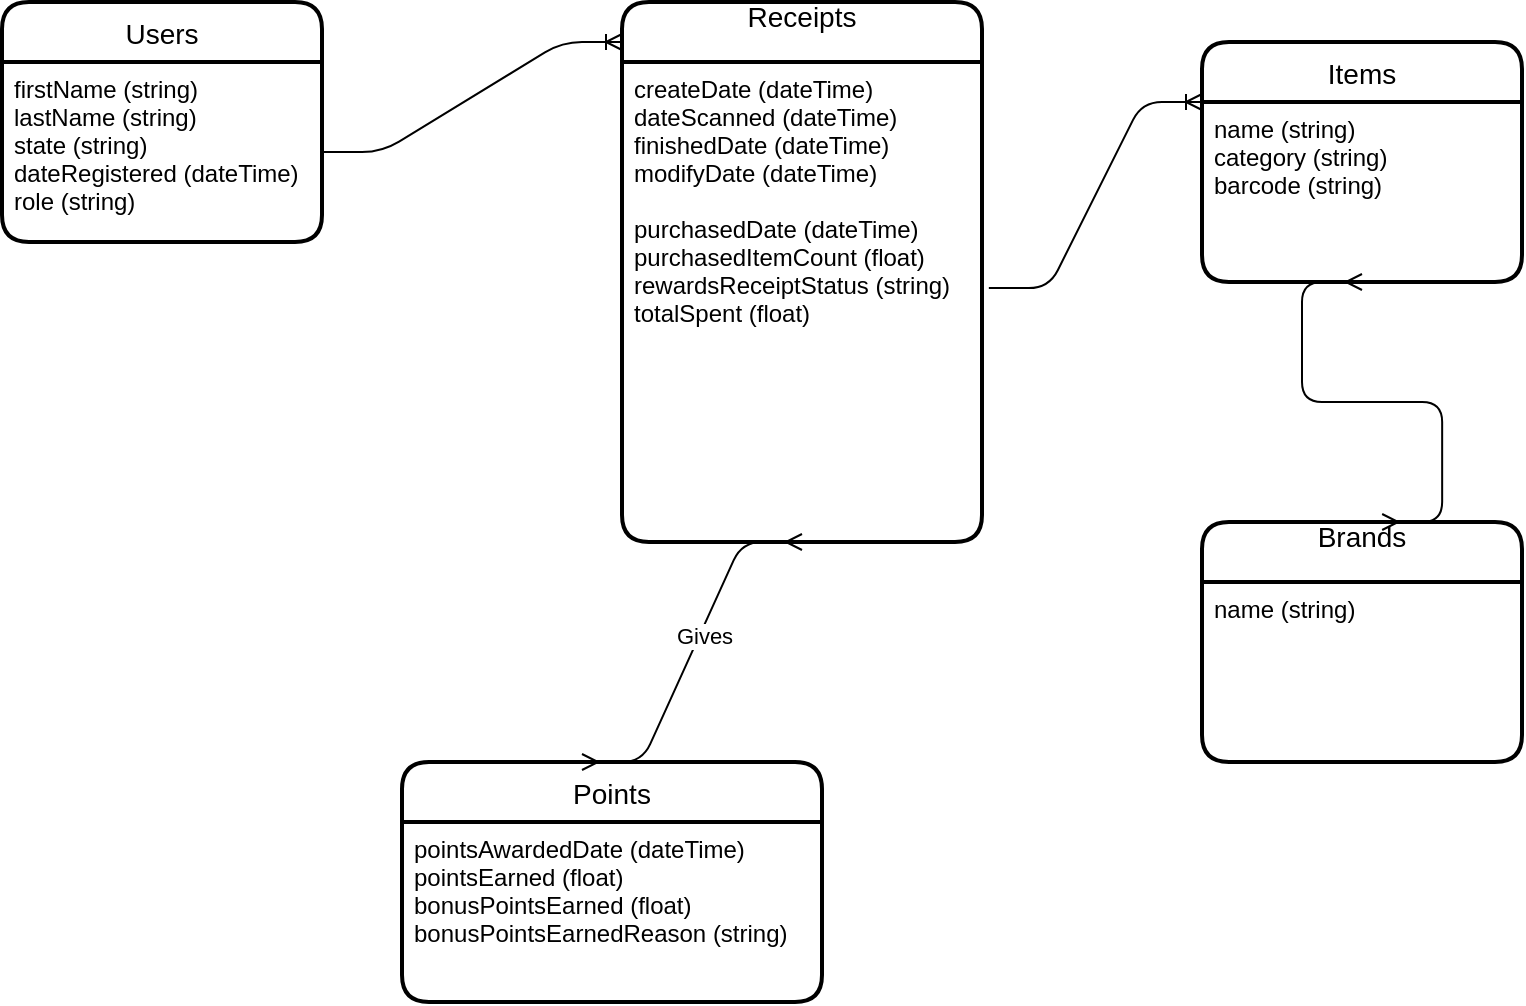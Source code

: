 <mxfile version="15.1.4" type="device"><diagram id="R2lEEEUBdFMjLlhIrx00" name="Page-1"><mxGraphModel dx="2272" dy="737" grid="1" gridSize="10" guides="1" tooltips="1" connect="1" arrows="1" fold="1" page="1" pageScale="1" pageWidth="850" pageHeight="1100" math="0" shadow="0" extFonts="Permanent Marker^https://fonts.googleapis.com/css?family=Permanent+Marker"><root><mxCell id="0"/><mxCell id="1" parent="0"/><mxCell id="gXFZlB6ml3SqL0qcCYv3-14" value="Users" style="swimlane;childLayout=stackLayout;horizontal=1;startSize=30;horizontalStack=0;rounded=1;fontSize=14;fontStyle=0;strokeWidth=2;resizeParent=0;resizeLast=1;shadow=0;dashed=0;align=center;" vertex="1" parent="1"><mxGeometry y="180" width="160" height="120" as="geometry"/></mxCell><mxCell id="gXFZlB6ml3SqL0qcCYv3-15" value="firstName (string)&#10;lastName (string)&#10;state (string) &#10;dateRegistered (dateTime)&#10;role (string)&#10;" style="align=left;strokeColor=none;fillColor=none;spacingLeft=4;fontSize=12;verticalAlign=top;resizable=0;rotatable=0;part=1;" vertex="1" parent="gXFZlB6ml3SqL0qcCYv3-14"><mxGeometry y="30" width="160" height="90" as="geometry"/></mxCell><mxCell id="gXFZlB6ml3SqL0qcCYv3-28" value="Receipts&#10;" style="swimlane;childLayout=stackLayout;horizontal=1;startSize=30;horizontalStack=0;rounded=1;fontSize=14;fontStyle=0;strokeWidth=2;resizeParent=0;resizeLast=1;shadow=0;dashed=0;align=center;" vertex="1" parent="1"><mxGeometry x="310" y="180" width="180" height="270" as="geometry"/></mxCell><mxCell id="gXFZlB6ml3SqL0qcCYv3-29" value="createDate (dateTime)&#10;dateScanned (dateTime)&#10;finishedDate (dateTime)&#10;modifyDate (dateTime)&#10;&#10;purchasedDate (dateTime)&#10;purchasedItemCount (float)&#10;rewardsReceiptStatus (string)&#10;totalSpent (float)&#10;" style="align=left;strokeColor=none;fillColor=none;spacingLeft=4;fontSize=12;verticalAlign=top;resizable=0;rotatable=0;part=1;" vertex="1" parent="gXFZlB6ml3SqL0qcCYv3-28"><mxGeometry y="30" width="180" height="240" as="geometry"/></mxCell><mxCell id="gXFZlB6ml3SqL0qcCYv3-40" value="Brands&#10;" style="swimlane;childLayout=stackLayout;horizontal=1;startSize=30;horizontalStack=0;rounded=1;fontSize=14;fontStyle=0;strokeWidth=2;resizeParent=0;resizeLast=1;shadow=0;dashed=0;align=center;" vertex="1" parent="1"><mxGeometry x="600" y="440" width="160" height="120" as="geometry"/></mxCell><mxCell id="gXFZlB6ml3SqL0qcCYv3-41" value="name (string)&#10;&#10;" style="align=left;strokeColor=none;fillColor=none;spacingLeft=4;fontSize=12;verticalAlign=top;resizable=0;rotatable=0;part=1;" vertex="1" parent="gXFZlB6ml3SqL0qcCYv3-40"><mxGeometry y="30" width="160" height="90" as="geometry"/></mxCell><mxCell id="gXFZlB6ml3SqL0qcCYv3-44" value="Items" style="swimlane;childLayout=stackLayout;horizontal=1;startSize=30;horizontalStack=0;rounded=1;fontSize=14;fontStyle=0;strokeWidth=2;resizeParent=0;resizeLast=1;shadow=0;dashed=0;align=center;" vertex="1" parent="1"><mxGeometry x="600" y="200" width="160" height="120" as="geometry"/></mxCell><mxCell id="gXFZlB6ml3SqL0qcCYv3-46" value="name (string)&#10;category (string)&#10;barcode (string)" style="align=left;strokeColor=none;fillColor=none;spacingLeft=4;fontSize=12;verticalAlign=top;resizable=0;rotatable=0;part=1;" vertex="1" parent="gXFZlB6ml3SqL0qcCYv3-44"><mxGeometry y="30" width="160" height="90" as="geometry"/></mxCell><mxCell id="gXFZlB6ml3SqL0qcCYv3-59" value="" style="edgeStyle=entityRelationEdgeStyle;fontSize=12;html=1;endArrow=ERmany;startArrow=ERmany;exitX=0.563;exitY=0;exitDx=0;exitDy=0;exitPerimeter=0;" edge="1" parent="gXFZlB6ml3SqL0qcCYv3-44" source="gXFZlB6ml3SqL0qcCYv3-40"><mxGeometry width="100" height="100" relative="1" as="geometry"><mxPoint x="150" y="180" as="sourcePoint"/><mxPoint x="80" y="120" as="targetPoint"/></mxGeometry></mxCell><mxCell id="gXFZlB6ml3SqL0qcCYv3-51" value="Points" style="swimlane;childLayout=stackLayout;horizontal=1;startSize=30;horizontalStack=0;rounded=1;fontSize=14;fontStyle=0;strokeWidth=2;resizeParent=0;resizeLast=1;shadow=0;dashed=0;align=center;" vertex="1" parent="1"><mxGeometry x="200" y="560" width="210" height="120" as="geometry"/></mxCell><mxCell id="gXFZlB6ml3SqL0qcCYv3-52" value="pointsAwardedDate (dateTime)&#10;pointsEarned (float)&#10;bonusPointsEarned (float)&#10;bonusPointsEarnedReason (string)" style="align=left;strokeColor=none;fillColor=none;spacingLeft=4;fontSize=12;verticalAlign=top;resizable=0;rotatable=0;part=1;" vertex="1" parent="gXFZlB6ml3SqL0qcCYv3-51"><mxGeometry y="30" width="210" height="90" as="geometry"/></mxCell><mxCell id="gXFZlB6ml3SqL0qcCYv3-53" value="" style="edgeStyle=entityRelationEdgeStyle;fontSize=12;html=1;endArrow=ERmany;startArrow=ERmany;entryX=0.5;entryY=1;entryDx=0;entryDy=0;" edge="1" parent="gXFZlB6ml3SqL0qcCYv3-51" target="gXFZlB6ml3SqL0qcCYv3-29"><mxGeometry width="100" height="100" relative="1" as="geometry"><mxPoint x="90" as="sourcePoint"/><mxPoint x="190" y="-100" as="targetPoint"/></mxGeometry></mxCell><mxCell id="gXFZlB6ml3SqL0qcCYv3-54" value="Gives" style="edgeLabel;html=1;align=center;verticalAlign=middle;resizable=0;points=[];" vertex="1" connectable="0" parent="gXFZlB6ml3SqL0qcCYv3-53"><mxGeometry x="0.104" y="-2" relative="1" as="geometry"><mxPoint as="offset"/></mxGeometry></mxCell><mxCell id="gXFZlB6ml3SqL0qcCYv3-56" value="" style="edgeStyle=entityRelationEdgeStyle;fontSize=12;html=1;endArrow=ERoneToMany;exitX=1;exitY=0.5;exitDx=0;exitDy=0;" edge="1" parent="1" source="gXFZlB6ml3SqL0qcCYv3-15"><mxGeometry width="100" height="100" relative="1" as="geometry"><mxPoint x="210" y="300" as="sourcePoint"/><mxPoint x="310" y="200" as="targetPoint"/></mxGeometry></mxCell><mxCell id="gXFZlB6ml3SqL0qcCYv3-58" value="" style="edgeStyle=entityRelationEdgeStyle;fontSize=12;html=1;endArrow=ERoneToMany;exitX=1.019;exitY=0.471;exitDx=0;exitDy=0;exitPerimeter=0;" edge="1" parent="1" source="gXFZlB6ml3SqL0qcCYv3-29"><mxGeometry width="100" height="100" relative="1" as="geometry"><mxPoint x="500" y="330" as="sourcePoint"/><mxPoint x="600" y="230" as="targetPoint"/></mxGeometry></mxCell></root></mxGraphModel></diagram></mxfile>